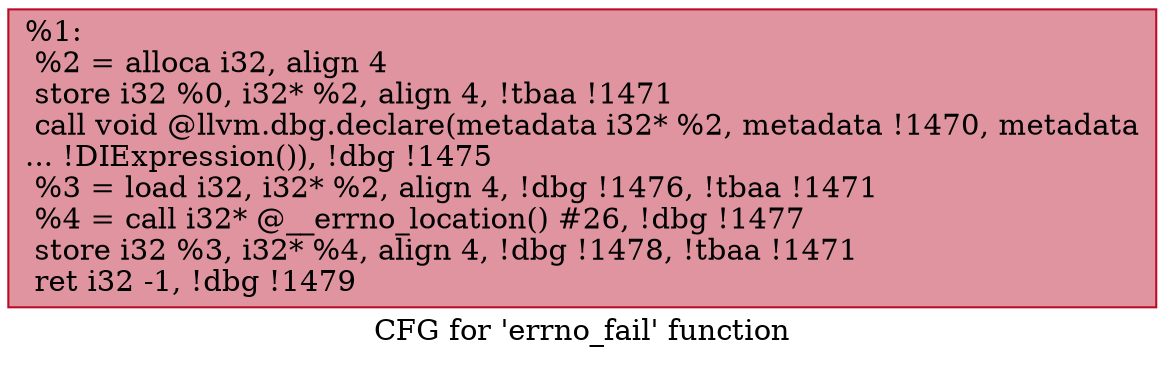 digraph "CFG for 'errno_fail' function" {
	label="CFG for 'errno_fail' function";

	Node0x1121b70 [shape=record,color="#b70d28ff", style=filled, fillcolor="#b70d2870",label="{%1:\l  %2 = alloca i32, align 4\l  store i32 %0, i32* %2, align 4, !tbaa !1471\l  call void @llvm.dbg.declare(metadata i32* %2, metadata !1470, metadata\l... !DIExpression()), !dbg !1475\l  %3 = load i32, i32* %2, align 4, !dbg !1476, !tbaa !1471\l  %4 = call i32* @__errno_location() #26, !dbg !1477\l  store i32 %3, i32* %4, align 4, !dbg !1478, !tbaa !1471\l  ret i32 -1, !dbg !1479\l}"];
}
